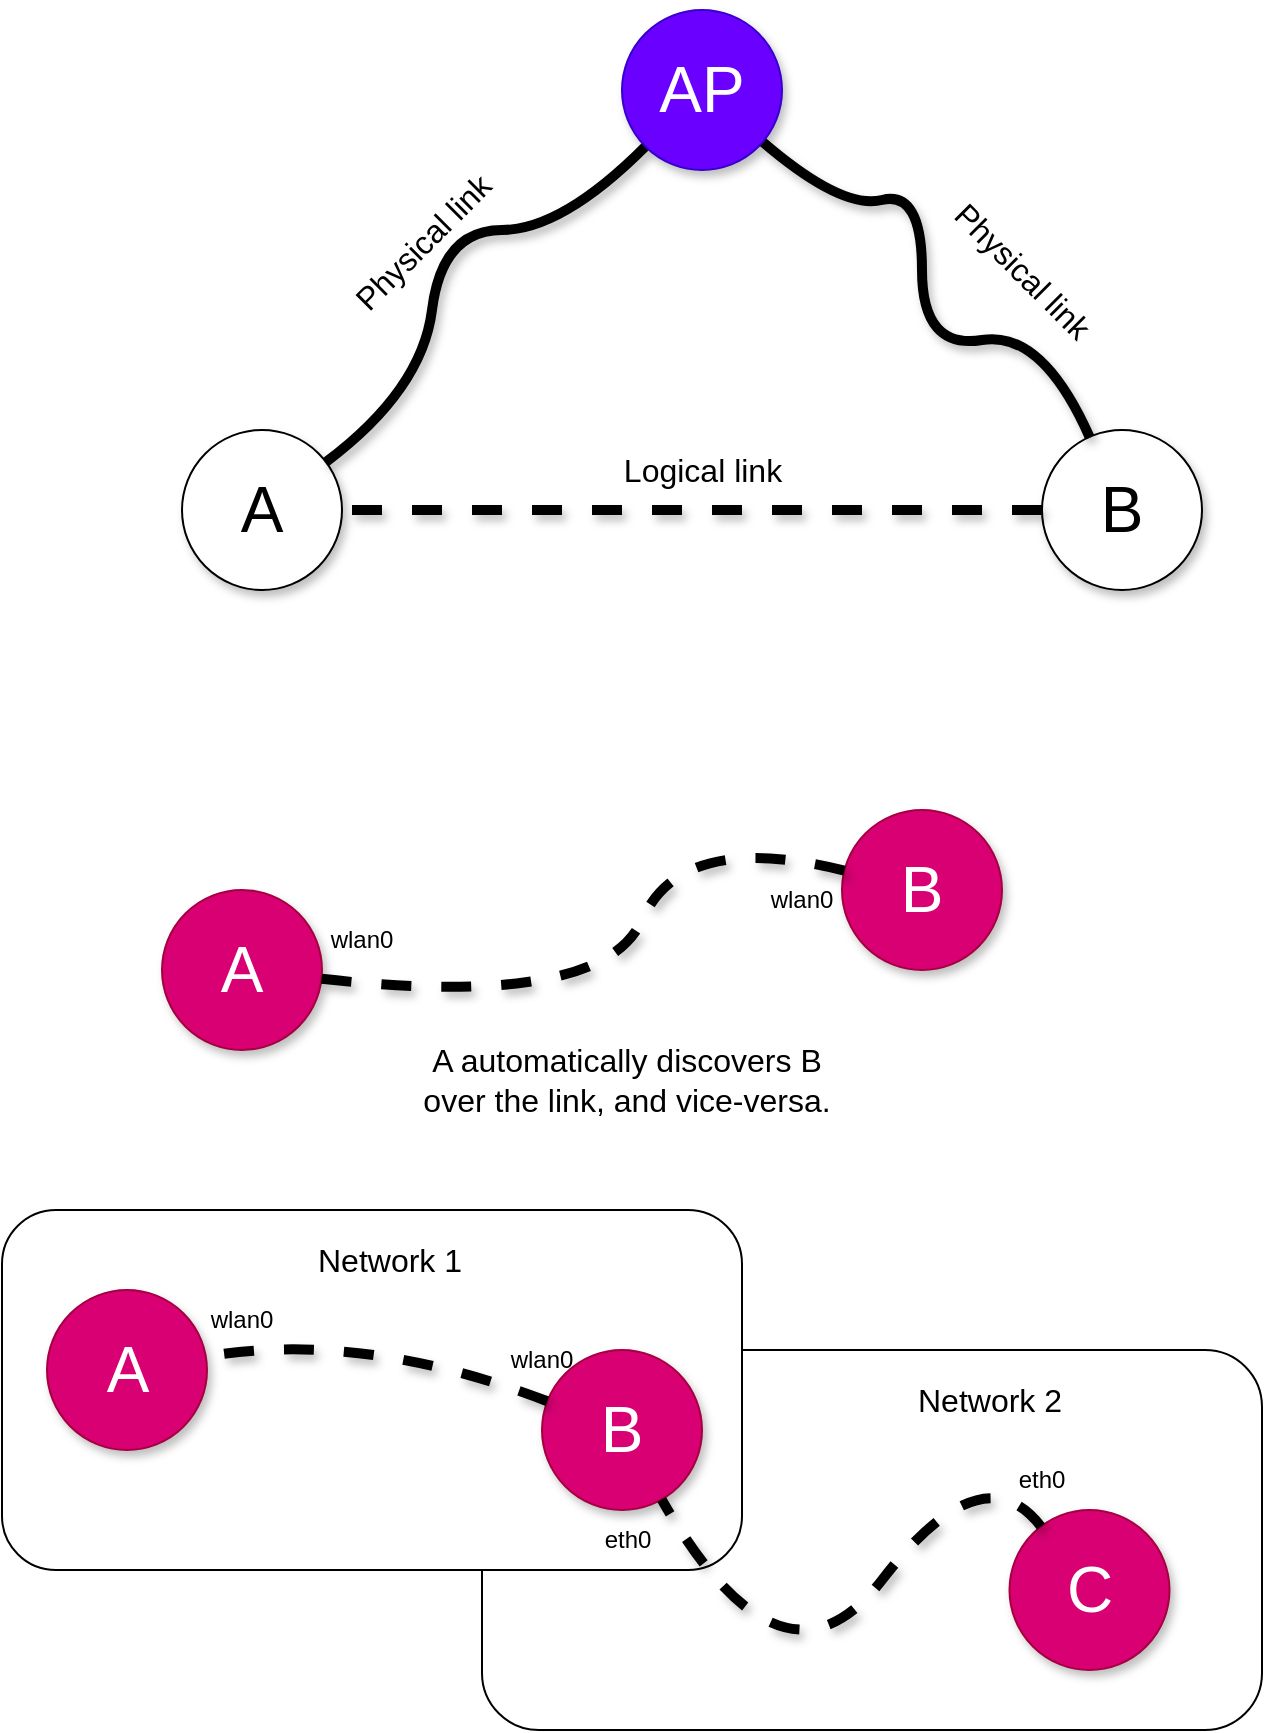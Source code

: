 <mxfile version="26.1.1">
  <diagram name="Page-1" id="RPSWfFjgv1BxWq0HOBP9">
    <mxGraphModel dx="1430" dy="740" grid="1" gridSize="10" guides="1" tooltips="1" connect="1" arrows="1" fold="1" page="1" pageScale="1" pageWidth="850" pageHeight="1100" math="0" shadow="0">
      <root>
        <mxCell id="0" />
        <mxCell id="1" parent="0" />
        <mxCell id="_18XzDl7RU0q9ULAyhAN-1" value="&lt;font style=&quot;font-size: 32px;&quot;&gt;A&lt;/font&gt;" style="ellipse;whiteSpace=wrap;html=1;aspect=fixed;shadow=1;" vertex="1" parent="1">
          <mxGeometry x="110" y="350" width="80" height="80" as="geometry" />
        </mxCell>
        <mxCell id="_18XzDl7RU0q9ULAyhAN-2" value="&lt;font style=&quot;font-size: 32px;&quot;&gt;B&lt;/font&gt;" style="ellipse;whiteSpace=wrap;html=1;aspect=fixed;shadow=1;" vertex="1" parent="1">
          <mxGeometry x="540" y="350" width="80" height="80" as="geometry" />
        </mxCell>
        <mxCell id="_18XzDl7RU0q9ULAyhAN-3" value="" style="endArrow=none;html=1;rounded=0;strokeWidth=5;curved=1;shadow=1;" edge="1" parent="1" source="_18XzDl7RU0q9ULAyhAN-6" target="_18XzDl7RU0q9ULAyhAN-1">
          <mxGeometry width="50" height="50" relative="1" as="geometry">
            <mxPoint x="260" y="170" as="sourcePoint" />
            <mxPoint x="240" y="213" as="targetPoint" />
            <Array as="points">
              <mxPoint x="300" y="250" />
              <mxPoint x="240" y="250" />
              <mxPoint x="230" y="330" />
            </Array>
          </mxGeometry>
        </mxCell>
        <mxCell id="_18XzDl7RU0q9ULAyhAN-9" value="&lt;font style=&quot;font-size: 16px;&quot;&gt;Physical link&lt;/font&gt;" style="edgeLabel;html=1;align=center;verticalAlign=middle;resizable=0;points=[];rotation=-45;" vertex="1" connectable="0" parent="_18XzDl7RU0q9ULAyhAN-3">
          <mxGeometry x="-0.237" y="6" relative="1" as="geometry">
            <mxPoint x="-30" as="offset" />
          </mxGeometry>
        </mxCell>
        <mxCell id="_18XzDl7RU0q9ULAyhAN-4" value="" style="endArrow=none;html=1;rounded=0;strokeWidth=5;curved=1;shadow=1;" edge="1" parent="1" source="_18XzDl7RU0q9ULAyhAN-2" target="_18XzDl7RU0q9ULAyhAN-6">
          <mxGeometry width="50" height="50" relative="1" as="geometry">
            <mxPoint x="473" y="306" as="sourcePoint" />
            <mxPoint x="380" y="180" as="targetPoint" />
            <Array as="points">
              <mxPoint x="540" y="300" />
              <mxPoint x="480" y="310" />
              <mxPoint x="480" y="230" />
              <mxPoint x="440" y="240" />
            </Array>
          </mxGeometry>
        </mxCell>
        <mxCell id="_18XzDl7RU0q9ULAyhAN-10" value="&lt;font style=&quot;font-size: 16px;&quot;&gt;Physical link&lt;/font&gt;" style="edgeLabel;html=1;align=center;verticalAlign=middle;resizable=0;points=[];rotation=45;" vertex="1" connectable="0" parent="_18XzDl7RU0q9ULAyhAN-4">
          <mxGeometry x="-0.475" y="1" relative="1" as="geometry">
            <mxPoint x="8" y="-34" as="offset" />
          </mxGeometry>
        </mxCell>
        <mxCell id="_18XzDl7RU0q9ULAyhAN-6" value="&lt;font style=&quot;font-size: 32px;&quot;&gt;AP&lt;/font&gt;" style="ellipse;whiteSpace=wrap;html=1;aspect=fixed;shadow=1;fillColor=#6a00ff;fontColor=#ffffff;strokeColor=#3700CC;" vertex="1" parent="1">
          <mxGeometry x="330" y="140" width="80" height="80" as="geometry" />
        </mxCell>
        <mxCell id="_18XzDl7RU0q9ULAyhAN-7" value="" style="endArrow=none;html=1;rounded=0;strokeWidth=5;dashed=1;shadow=1;" edge="1" parent="1" source="_18XzDl7RU0q9ULAyhAN-2" target="_18XzDl7RU0q9ULAyhAN-1">
          <mxGeometry width="50" height="50" relative="1" as="geometry">
            <mxPoint x="340" y="500" as="sourcePoint" />
            <mxPoint x="252" y="570" as="targetPoint" />
          </mxGeometry>
        </mxCell>
        <mxCell id="_18XzDl7RU0q9ULAyhAN-8" value="&lt;font style=&quot;font-size: 16px;&quot;&gt;Logical link&lt;/font&gt;" style="edgeLabel;html=1;align=center;verticalAlign=middle;resizable=0;points=[];" vertex="1" connectable="0" parent="_18XzDl7RU0q9ULAyhAN-7">
          <mxGeometry x="0.063" y="-3" relative="1" as="geometry">
            <mxPoint x="16" y="-17" as="offset" />
          </mxGeometry>
        </mxCell>
        <mxCell id="_18XzDl7RU0q9ULAyhAN-11" value="&lt;font style=&quot;font-size: 32px;&quot;&gt;A&lt;/font&gt;" style="ellipse;whiteSpace=wrap;html=1;aspect=fixed;shadow=1;fillColor=#d80073;fontColor=#ffffff;strokeColor=#A50040;" vertex="1" parent="1">
          <mxGeometry x="100" y="580" width="80" height="80" as="geometry" />
        </mxCell>
        <mxCell id="_18XzDl7RU0q9ULAyhAN-12" value="&lt;font style=&quot;font-size: 32px;&quot;&gt;B&lt;/font&gt;" style="ellipse;whiteSpace=wrap;html=1;aspect=fixed;shadow=1;fillColor=#d80073;fontColor=#ffffff;strokeColor=#A50040;" vertex="1" parent="1">
          <mxGeometry x="440" y="540" width="80" height="80" as="geometry" />
        </mxCell>
        <mxCell id="_18XzDl7RU0q9ULAyhAN-13" value="" style="rounded=1;whiteSpace=wrap;html=1;" vertex="1" parent="1">
          <mxGeometry x="260" y="810" width="390" height="190" as="geometry" />
        </mxCell>
        <mxCell id="_18XzDl7RU0q9ULAyhAN-14" value="" style="endArrow=none;html=1;rounded=0;strokeWidth=5;dashed=1;shadow=1;curved=1;" edge="1" parent="1" source="_18XzDl7RU0q9ULAyhAN-12" target="_18XzDl7RU0q9ULAyhAN-11">
          <mxGeometry width="50" height="50" relative="1" as="geometry">
            <mxPoint x="545" y="740" as="sourcePoint" />
            <mxPoint x="195" y="740" as="targetPoint" />
            <Array as="points">
              <mxPoint x="360" y="550" />
              <mxPoint x="320" y="640" />
            </Array>
          </mxGeometry>
        </mxCell>
        <mxCell id="_18XzDl7RU0q9ULAyhAN-16" value="&lt;font style=&quot;font-size: 16px;&quot;&gt;A automatically discovers B over the link, and vice-versa.&lt;/font&gt;" style="text;html=1;align=center;verticalAlign=middle;whiteSpace=wrap;rounded=0;" vertex="1" parent="1">
          <mxGeometry x="225" y="660" width="215" height="30" as="geometry" />
        </mxCell>
        <mxCell id="_18XzDl7RU0q9ULAyhAN-17" value="" style="rounded=1;whiteSpace=wrap;html=1;glass=0;strokeColor=default;" vertex="1" parent="1">
          <mxGeometry x="20" y="740" width="370" height="180" as="geometry" />
        </mxCell>
        <mxCell id="_18XzDl7RU0q9ULAyhAN-19" value="&lt;font style=&quot;font-size: 16px;&quot;&gt;Network 1&lt;/font&gt;" style="text;html=1;align=center;verticalAlign=middle;whiteSpace=wrap;rounded=0;" vertex="1" parent="1">
          <mxGeometry x="90" y="750" width="247.5" height="30" as="geometry" />
        </mxCell>
        <mxCell id="_18XzDl7RU0q9ULAyhAN-20" value="&lt;font style=&quot;font-size: 32px;&quot;&gt;A&lt;/font&gt;" style="ellipse;whiteSpace=wrap;html=1;aspect=fixed;shadow=1;fillColor=#d80073;fontColor=#ffffff;strokeColor=#A50040;" vertex="1" parent="1">
          <mxGeometry x="42.5" y="780" width="80" height="80" as="geometry" />
        </mxCell>
        <mxCell id="_18XzDl7RU0q9ULAyhAN-21" value="&lt;font style=&quot;font-size: 32px;&quot;&gt;B&lt;/font&gt;" style="ellipse;whiteSpace=wrap;html=1;aspect=fixed;shadow=1;fillColor=#d80073;fontColor=#ffffff;strokeColor=#A50040;" vertex="1" parent="1">
          <mxGeometry x="290" y="810" width="80" height="80" as="geometry" />
        </mxCell>
        <mxCell id="_18XzDl7RU0q9ULAyhAN-22" value="" style="endArrow=none;html=1;rounded=0;strokeWidth=5;dashed=1;shadow=1;curved=1;" edge="1" parent="1" source="_18XzDl7RU0q9ULAyhAN-21" target="_18XzDl7RU0q9ULAyhAN-20">
          <mxGeometry width="50" height="50" relative="1" as="geometry">
            <mxPoint x="487.5" y="990" as="sourcePoint" />
            <mxPoint x="137.5" y="990" as="targetPoint" />
            <Array as="points">
              <mxPoint x="200" y="800" />
            </Array>
          </mxGeometry>
        </mxCell>
        <mxCell id="_18XzDl7RU0q9ULAyhAN-25" value="&lt;font style=&quot;font-size: 16px;&quot;&gt;Network 2&lt;/font&gt;" style="text;html=1;align=center;verticalAlign=middle;whiteSpace=wrap;rounded=0;" vertex="1" parent="1">
          <mxGeometry x="390" y="820" width="247.5" height="30" as="geometry" />
        </mxCell>
        <mxCell id="_18XzDl7RU0q9ULAyhAN-26" value="&lt;font style=&quot;font-size: 32px;&quot;&gt;C&lt;/font&gt;" style="ellipse;whiteSpace=wrap;html=1;aspect=fixed;shadow=1;fillColor=#d80073;fontColor=#ffffff;strokeColor=#A50040;" vertex="1" parent="1">
          <mxGeometry x="523.75" y="890" width="80" height="80" as="geometry" />
        </mxCell>
        <mxCell id="_18XzDl7RU0q9ULAyhAN-27" value="" style="endArrow=none;html=1;rounded=0;strokeWidth=5;dashed=1;shadow=1;curved=1;" edge="1" parent="1" source="_18XzDl7RU0q9ULAyhAN-26" target="_18XzDl7RU0q9ULAyhAN-21">
          <mxGeometry width="50" height="50" relative="1" as="geometry">
            <mxPoint x="540" y="956" as="sourcePoint" />
            <mxPoint x="369" y="933" as="targetPoint" />
            <Array as="points">
              <mxPoint x="510" y="860" />
              <mxPoint x="410" y="990" />
            </Array>
          </mxGeometry>
        </mxCell>
        <mxCell id="_18XzDl7RU0q9ULAyhAN-28" value="wlan0" style="text;html=1;align=center;verticalAlign=middle;whiteSpace=wrap;rounded=0;" vertex="1" parent="1">
          <mxGeometry x="170" y="590" width="60" height="30" as="geometry" />
        </mxCell>
        <mxCell id="_18XzDl7RU0q9ULAyhAN-29" value="wlan0" style="text;html=1;align=center;verticalAlign=middle;whiteSpace=wrap;rounded=0;" vertex="1" parent="1">
          <mxGeometry x="390" y="570" width="60" height="30" as="geometry" />
        </mxCell>
        <mxCell id="_18XzDl7RU0q9ULAyhAN-30" value="eth0" style="text;html=1;align=center;verticalAlign=middle;whiteSpace=wrap;rounded=0;" vertex="1" parent="1">
          <mxGeometry x="302.5" y="890" width="60" height="30" as="geometry" />
        </mxCell>
        <mxCell id="_18XzDl7RU0q9ULAyhAN-33" value="eth0" style="text;html=1;align=center;verticalAlign=middle;whiteSpace=wrap;rounded=0;" vertex="1" parent="1">
          <mxGeometry x="510" y="860" width="60" height="30" as="geometry" />
        </mxCell>
        <mxCell id="_18XzDl7RU0q9ULAyhAN-34" value="wlan0" style="text;html=1;align=center;verticalAlign=middle;whiteSpace=wrap;rounded=0;" vertex="1" parent="1">
          <mxGeometry x="110" y="780" width="60" height="30" as="geometry" />
        </mxCell>
        <mxCell id="_18XzDl7RU0q9ULAyhAN-36" value="wlan0" style="text;html=1;align=center;verticalAlign=middle;whiteSpace=wrap;rounded=0;" vertex="1" parent="1">
          <mxGeometry x="260" y="800" width="60" height="30" as="geometry" />
        </mxCell>
      </root>
    </mxGraphModel>
  </diagram>
</mxfile>
